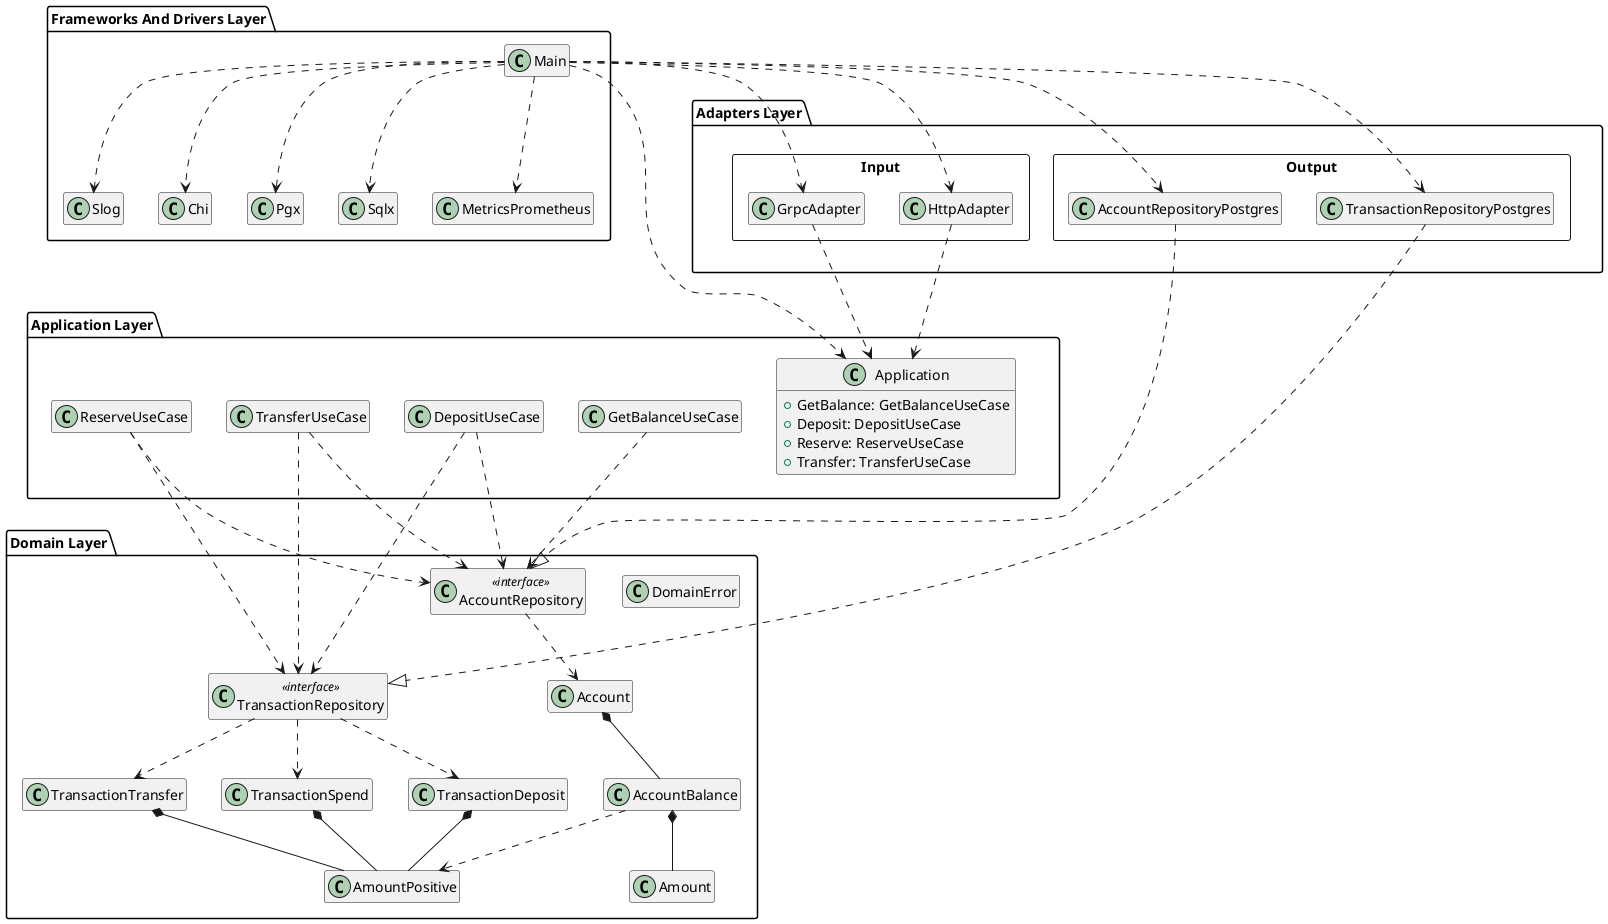 @startuml


' left to right direction
top to bottom direction 
hide empty members


' "Domain Layer" -[hidden]down- "Application Layer"
"Application Layer" -[hidden]down- "Adapters Layer"
' "Adapters Layer" -[hidden]down- "Frameworks And Drivers Layer"

package "Domain Layer" {
    class Account {}
    class AccountBalance {}
    class Amount {}
    class AmountPositive {}

    class DomainError {}

    class AccountRepository <<interface>> {}
    class TransactionRepository <<interface>> {}

    class TransactionSpend {}
    class TransactionDeposit {}
    class TransactionTransfer {}

    Account *-- AccountBalance
    AccountBalance *-- Amount
    AccountBalance ..> AmountPositive

    AccountRepository ..> Account

    TransactionRepository ..> TransactionSpend
    TransactionRepository ..> TransactionDeposit
    TransactionRepository ..> TransactionTransfer

    TransactionSpend *-- AmountPositive
    TransactionDeposit *-- AmountPositive
    TransactionTransfer *-- AmountPositive

}

package "Application Layer" {
    class Application {
        + GetBalance: GetBalanceUseCase
        + Deposit: DepositUseCase 
        + Reserve: ReserveUseCase
        + Transfer: TransferUseCase
    }
    class GetBalanceUseCase {}
    class DepositUseCase {}
    class ReserveUseCase {}
    class TransferUseCase {}

    ' DepositUseCase --o Application
    ' ReserveUseCase --o Application
    ' GetBalanceUseCase --o Application
    ' TransferUseCase --o Application

    TransferUseCase ..> AccountRepository
    DepositUseCase ..> AccountRepository
    ReserveUseCase ..> AccountRepository
    GetBalanceUseCase ..> AccountRepository

    TransferUseCase ..> TransactionRepository
    DepositUseCase ..> TransactionRepository
    ReserveUseCase ..> TransactionRepository
}

package "Adapters Layer" {
    
    rectangle "Input" {
        class HttpAdapter {}
        class GrpcAdapter {}
    }

    rectangle "Output" {
        class AccountRepositoryPostgres {}
        class TransactionRepositoryPostgres {}
    }

    HttpAdapter ..> Application
    GrpcAdapter ..> Application
}

package "Frameworks And Drivers Layer" {
    class Main {}
    class Sqlx {}
    class MetricsPrometheus {}
    class Slog {}
    class Chi {}
    class Pgx {}

    Main ..> Application
    Main ..> Sqlx
    Main ..> MetricsPrometheus
    Main ..> Slog
    Main ..> Chi
    Main ..> Pgx
    
    Main ..> HttpAdapter
    Main ..> GrpcAdapter
    Main ..> AccountRepositoryPostgres
    Main ..> TransactionRepositoryPostgres

    AccountRepositoryPostgres ..|> AccountRepository
    TransactionRepositoryPostgres ..|> TransactionRepository
}

@enduml

